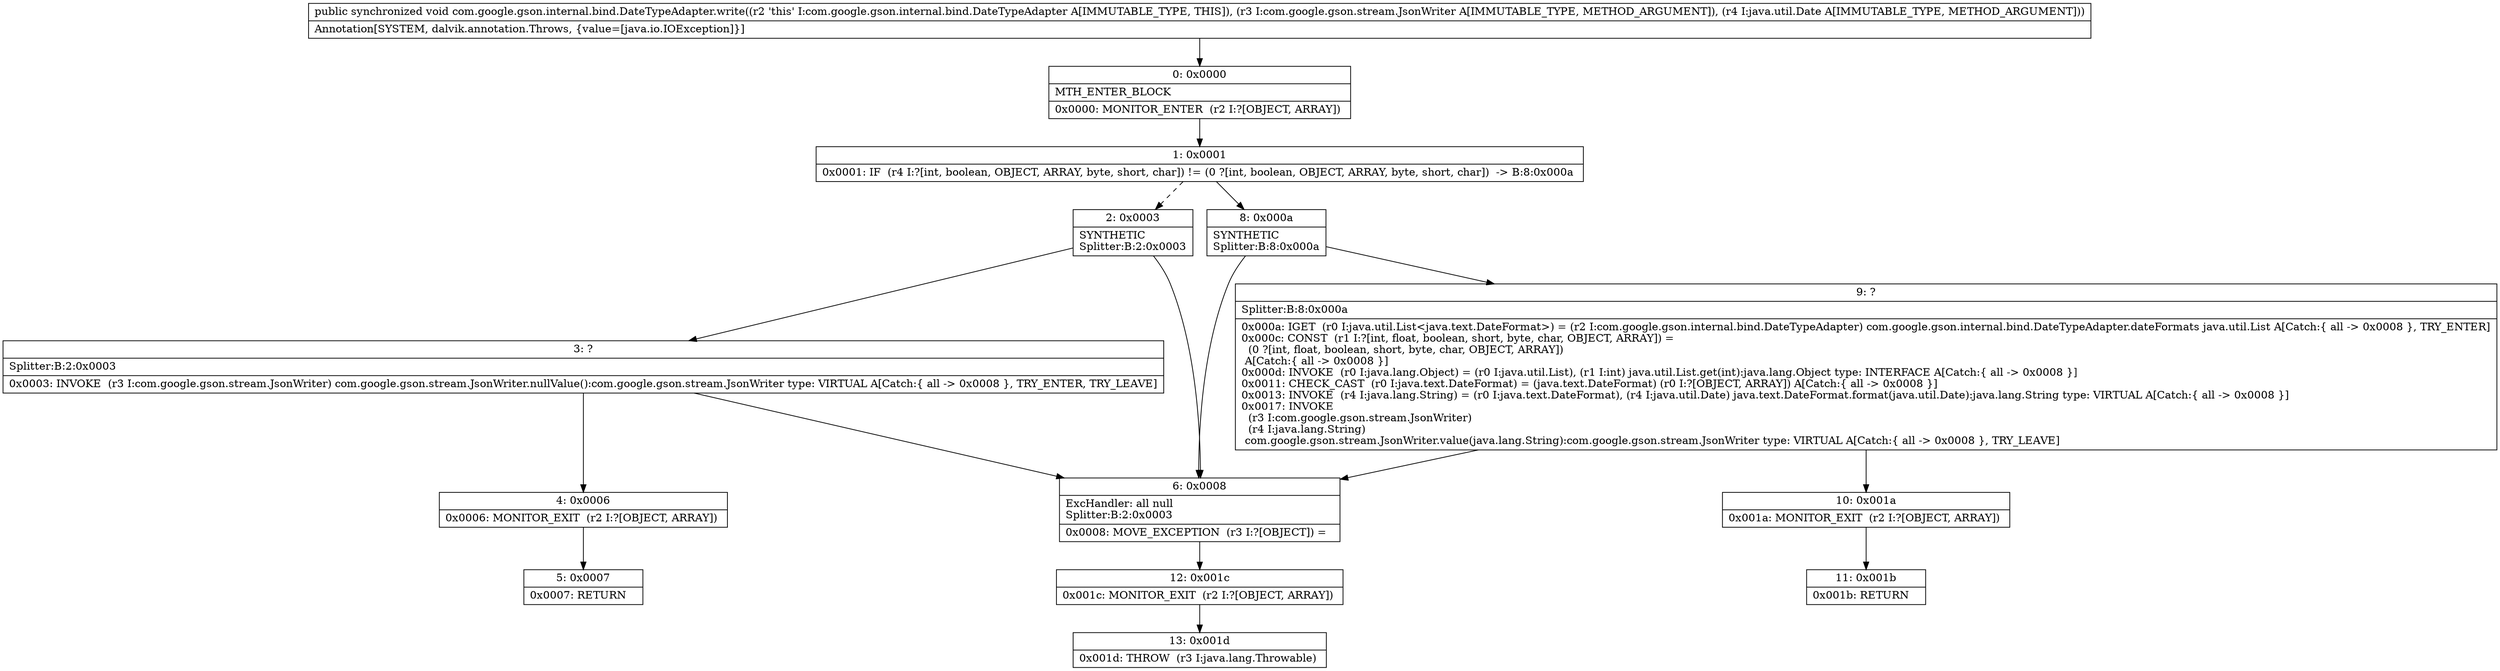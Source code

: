 digraph "CFG forcom.google.gson.internal.bind.DateTypeAdapter.write(Lcom\/google\/gson\/stream\/JsonWriter;Ljava\/util\/Date;)V" {
Node_0 [shape=record,label="{0\:\ 0x0000|MTH_ENTER_BLOCK\l|0x0000: MONITOR_ENTER  (r2 I:?[OBJECT, ARRAY]) \l}"];
Node_1 [shape=record,label="{1\:\ 0x0001|0x0001: IF  (r4 I:?[int, boolean, OBJECT, ARRAY, byte, short, char]) != (0 ?[int, boolean, OBJECT, ARRAY, byte, short, char])  \-\> B:8:0x000a \l}"];
Node_2 [shape=record,label="{2\:\ 0x0003|SYNTHETIC\lSplitter:B:2:0x0003\l}"];
Node_3 [shape=record,label="{3\:\ ?|Splitter:B:2:0x0003\l|0x0003: INVOKE  (r3 I:com.google.gson.stream.JsonWriter) com.google.gson.stream.JsonWriter.nullValue():com.google.gson.stream.JsonWriter type: VIRTUAL A[Catch:\{ all \-\> 0x0008 \}, TRY_ENTER, TRY_LEAVE]\l}"];
Node_4 [shape=record,label="{4\:\ 0x0006|0x0006: MONITOR_EXIT  (r2 I:?[OBJECT, ARRAY]) \l}"];
Node_5 [shape=record,label="{5\:\ 0x0007|0x0007: RETURN   \l}"];
Node_6 [shape=record,label="{6\:\ 0x0008|ExcHandler: all null\lSplitter:B:2:0x0003\l|0x0008: MOVE_EXCEPTION  (r3 I:?[OBJECT]) =  \l}"];
Node_8 [shape=record,label="{8\:\ 0x000a|SYNTHETIC\lSplitter:B:8:0x000a\l}"];
Node_9 [shape=record,label="{9\:\ ?|Splitter:B:8:0x000a\l|0x000a: IGET  (r0 I:java.util.List\<java.text.DateFormat\>) = (r2 I:com.google.gson.internal.bind.DateTypeAdapter) com.google.gson.internal.bind.DateTypeAdapter.dateFormats java.util.List A[Catch:\{ all \-\> 0x0008 \}, TRY_ENTER]\l0x000c: CONST  (r1 I:?[int, float, boolean, short, byte, char, OBJECT, ARRAY]) = \l  (0 ?[int, float, boolean, short, byte, char, OBJECT, ARRAY])\l A[Catch:\{ all \-\> 0x0008 \}]\l0x000d: INVOKE  (r0 I:java.lang.Object) = (r0 I:java.util.List), (r1 I:int) java.util.List.get(int):java.lang.Object type: INTERFACE A[Catch:\{ all \-\> 0x0008 \}]\l0x0011: CHECK_CAST  (r0 I:java.text.DateFormat) = (java.text.DateFormat) (r0 I:?[OBJECT, ARRAY]) A[Catch:\{ all \-\> 0x0008 \}]\l0x0013: INVOKE  (r4 I:java.lang.String) = (r0 I:java.text.DateFormat), (r4 I:java.util.Date) java.text.DateFormat.format(java.util.Date):java.lang.String type: VIRTUAL A[Catch:\{ all \-\> 0x0008 \}]\l0x0017: INVOKE  \l  (r3 I:com.google.gson.stream.JsonWriter)\l  (r4 I:java.lang.String)\l com.google.gson.stream.JsonWriter.value(java.lang.String):com.google.gson.stream.JsonWriter type: VIRTUAL A[Catch:\{ all \-\> 0x0008 \}, TRY_LEAVE]\l}"];
Node_10 [shape=record,label="{10\:\ 0x001a|0x001a: MONITOR_EXIT  (r2 I:?[OBJECT, ARRAY]) \l}"];
Node_11 [shape=record,label="{11\:\ 0x001b|0x001b: RETURN   \l}"];
Node_12 [shape=record,label="{12\:\ 0x001c|0x001c: MONITOR_EXIT  (r2 I:?[OBJECT, ARRAY]) \l}"];
Node_13 [shape=record,label="{13\:\ 0x001d|0x001d: THROW  (r3 I:java.lang.Throwable) \l}"];
MethodNode[shape=record,label="{public synchronized void com.google.gson.internal.bind.DateTypeAdapter.write((r2 'this' I:com.google.gson.internal.bind.DateTypeAdapter A[IMMUTABLE_TYPE, THIS]), (r3 I:com.google.gson.stream.JsonWriter A[IMMUTABLE_TYPE, METHOD_ARGUMENT]), (r4 I:java.util.Date A[IMMUTABLE_TYPE, METHOD_ARGUMENT]))  | Annotation[SYSTEM, dalvik.annotation.Throws, \{value=[java.io.IOException]\}]\l}"];
MethodNode -> Node_0;
Node_0 -> Node_1;
Node_1 -> Node_2[style=dashed];
Node_1 -> Node_8;
Node_2 -> Node_3;
Node_2 -> Node_6;
Node_3 -> Node_4;
Node_3 -> Node_6;
Node_4 -> Node_5;
Node_6 -> Node_12;
Node_8 -> Node_9;
Node_8 -> Node_6;
Node_9 -> Node_10;
Node_9 -> Node_6;
Node_10 -> Node_11;
Node_12 -> Node_13;
}

